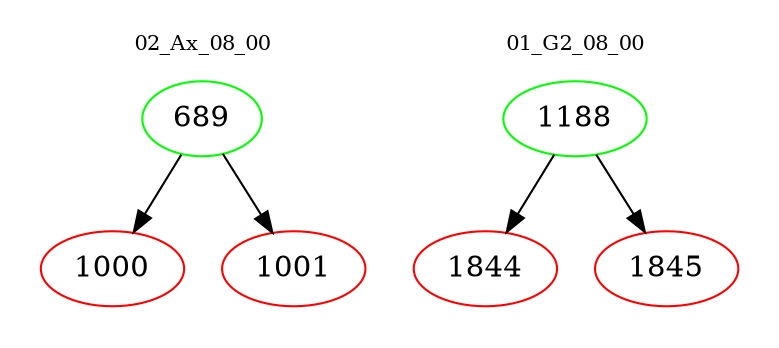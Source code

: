 digraph{
subgraph cluster_0 {
color = white
label = "02_Ax_08_00";
fontsize=10;
T0_689 [label="689", color="green"]
T0_689 -> T0_1000 [color="black"]
T0_1000 [label="1000", color="red"]
T0_689 -> T0_1001 [color="black"]
T0_1001 [label="1001", color="red"]
}
subgraph cluster_1 {
color = white
label = "01_G2_08_00";
fontsize=10;
T1_1188 [label="1188", color="green"]
T1_1188 -> T1_1844 [color="black"]
T1_1844 [label="1844", color="red"]
T1_1188 -> T1_1845 [color="black"]
T1_1845 [label="1845", color="red"]
}
}
